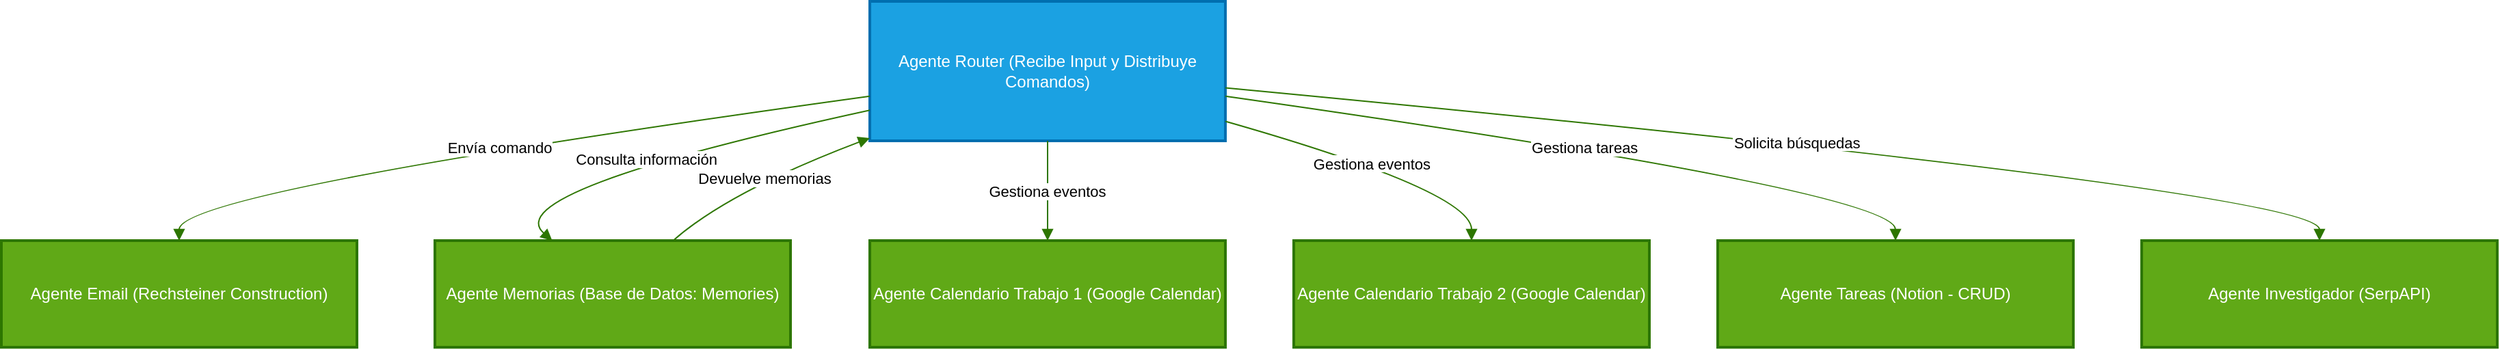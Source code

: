<mxfile version="26.0.14">
  <diagram name="Page-1" id="vQrHTw_IMuYHtTJR99oP">
    <mxGraphModel dx="1379" dy="749" grid="1" gridSize="10" guides="1" tooltips="1" connect="1" arrows="1" fold="1" page="1" pageScale="1" pageWidth="850" pageHeight="1100" math="0" shadow="0">
      <root>
        <mxCell id="0" />
        <mxCell id="1" parent="0" />
        <mxCell id="PQgtyc6N7RdXd20d69eU-1" value="Agente Router (Recibe Input y Distribuye Comandos)" style="whiteSpace=wrap;strokeWidth=2;fillColor=#1ba1e2;fontColor=#ffffff;strokeColor=#006EAF;" vertex="1" parent="1">
          <mxGeometry x="655" y="20" width="260" height="102" as="geometry" />
        </mxCell>
        <mxCell id="PQgtyc6N7RdXd20d69eU-2" value="Agente Email (Rechsteiner Construction)" style="whiteSpace=wrap;strokeWidth=2;fillColor=#60a917;fontColor=#ffffff;strokeColor=#2D7600;" vertex="1" parent="1">
          <mxGeometry x="20" y="195" width="260" height="78" as="geometry" />
        </mxCell>
        <mxCell id="PQgtyc6N7RdXd20d69eU-3" value="Agente Memorias (Base de Datos: Memories)" style="whiteSpace=wrap;strokeWidth=2;fillColor=#60a917;fontColor=#ffffff;strokeColor=#2D7600;" vertex="1" parent="1">
          <mxGeometry x="337" y="195" width="260" height="78" as="geometry" />
        </mxCell>
        <mxCell id="PQgtyc6N7RdXd20d69eU-4" value="Agente Calendario Trabajo 1 (Google Calendar)" style="whiteSpace=wrap;strokeWidth=2;fillColor=#60a917;fontColor=#ffffff;strokeColor=#2D7600;" vertex="1" parent="1">
          <mxGeometry x="655" y="195" width="260" height="78" as="geometry" />
        </mxCell>
        <mxCell id="PQgtyc6N7RdXd20d69eU-5" value="Agente Calendario Trabajo 2 (Google Calendar)" style="whiteSpace=wrap;strokeWidth=2;fillColor=#60a917;fontColor=#ffffff;strokeColor=#2D7600;" vertex="1" parent="1">
          <mxGeometry x="965" y="195" width="260" height="78" as="geometry" />
        </mxCell>
        <mxCell id="PQgtyc6N7RdXd20d69eU-6" value="Agente Tareas (Notion - CRUD)" style="whiteSpace=wrap;strokeWidth=2;fillColor=#60a917;fontColor=#ffffff;strokeColor=#2D7600;" vertex="1" parent="1">
          <mxGeometry x="1275" y="195" width="260" height="78" as="geometry" />
        </mxCell>
        <mxCell id="PQgtyc6N7RdXd20d69eU-7" value="Agente Investigador (SerpAPI)" style="whiteSpace=wrap;strokeWidth=2;fillColor=#60a917;fontColor=#ffffff;strokeColor=#2D7600;" vertex="1" parent="1">
          <mxGeometry x="1585" y="195" width="260" height="78" as="geometry" />
        </mxCell>
        <mxCell id="PQgtyc6N7RdXd20d69eU-8" value="Envía comando" style="curved=1;startArrow=none;endArrow=block;exitX=0;exitY=0.68;entryX=0.5;entryY=0;rounded=0;fillColor=#60a917;strokeColor=#2D7600;" edge="1" parent="1" source="PQgtyc6N7RdXd20d69eU-1" target="PQgtyc6N7RdXd20d69eU-2">
          <mxGeometry relative="1" as="geometry">
            <Array as="points">
              <mxPoint x="150" y="159" />
            </Array>
          </mxGeometry>
        </mxCell>
        <mxCell id="PQgtyc6N7RdXd20d69eU-9" value="Consulta información" style="curved=1;startArrow=none;endArrow=block;exitX=0;exitY=0.78;entryX=0.33;entryY=0;rounded=0;fillColor=#60a917;strokeColor=#2D7600;" edge="1" parent="1" source="PQgtyc6N7RdXd20d69eU-1" target="PQgtyc6N7RdXd20d69eU-3">
          <mxGeometry relative="1" as="geometry">
            <Array as="points">
              <mxPoint x="382" y="159" />
            </Array>
          </mxGeometry>
        </mxCell>
        <mxCell id="PQgtyc6N7RdXd20d69eU-10" value="Devuelve memorias" style="curved=1;startArrow=none;endArrow=block;exitX=0.67;exitY=0;entryX=0;entryY=0.98;rounded=0;fillColor=#60a917;strokeColor=#2D7600;" edge="1" parent="1" source="PQgtyc6N7RdXd20d69eU-3" target="PQgtyc6N7RdXd20d69eU-1">
          <mxGeometry relative="1" as="geometry">
            <Array as="points">
              <mxPoint x="552" y="159" />
            </Array>
          </mxGeometry>
        </mxCell>
        <mxCell id="PQgtyc6N7RdXd20d69eU-11" value="Gestiona eventos" style="curved=1;startArrow=none;endArrow=block;exitX=0.5;exitY=1;entryX=0.5;entryY=0;rounded=0;fillColor=#60a917;strokeColor=#2D7600;" edge="1" parent="1" source="PQgtyc6N7RdXd20d69eU-1" target="PQgtyc6N7RdXd20d69eU-4">
          <mxGeometry relative="1" as="geometry">
            <Array as="points" />
          </mxGeometry>
        </mxCell>
        <mxCell id="PQgtyc6N7RdXd20d69eU-12" value="Gestiona eventos" style="curved=1;startArrow=none;endArrow=block;exitX=1;exitY=0.86;entryX=0.5;entryY=0;rounded=0;fillColor=#60a917;strokeColor=#2D7600;" edge="1" parent="1" source="PQgtyc6N7RdXd20d69eU-1" target="PQgtyc6N7RdXd20d69eU-5">
          <mxGeometry relative="1" as="geometry">
            <Array as="points">
              <mxPoint x="1095" y="159" />
            </Array>
          </mxGeometry>
        </mxCell>
        <mxCell id="PQgtyc6N7RdXd20d69eU-13" value="Gestiona tareas" style="curved=1;startArrow=none;endArrow=block;exitX=1;exitY=0.68;entryX=0.5;entryY=0;rounded=0;fillColor=#60a917;strokeColor=#2D7600;" edge="1" parent="1" source="PQgtyc6N7RdXd20d69eU-1" target="PQgtyc6N7RdXd20d69eU-6">
          <mxGeometry relative="1" as="geometry">
            <Array as="points">
              <mxPoint x="1405" y="159" />
            </Array>
          </mxGeometry>
        </mxCell>
        <mxCell id="PQgtyc6N7RdXd20d69eU-14" value="Solicita búsquedas" style="curved=1;startArrow=none;endArrow=block;exitX=1;exitY=0.62;entryX=0.5;entryY=0;rounded=0;fillColor=#60a917;strokeColor=#2D7600;" edge="1" parent="1" source="PQgtyc6N7RdXd20d69eU-1" target="PQgtyc6N7RdXd20d69eU-7">
          <mxGeometry relative="1" as="geometry">
            <Array as="points">
              <mxPoint x="1715" y="159" />
            </Array>
          </mxGeometry>
        </mxCell>
      </root>
    </mxGraphModel>
  </diagram>
</mxfile>
